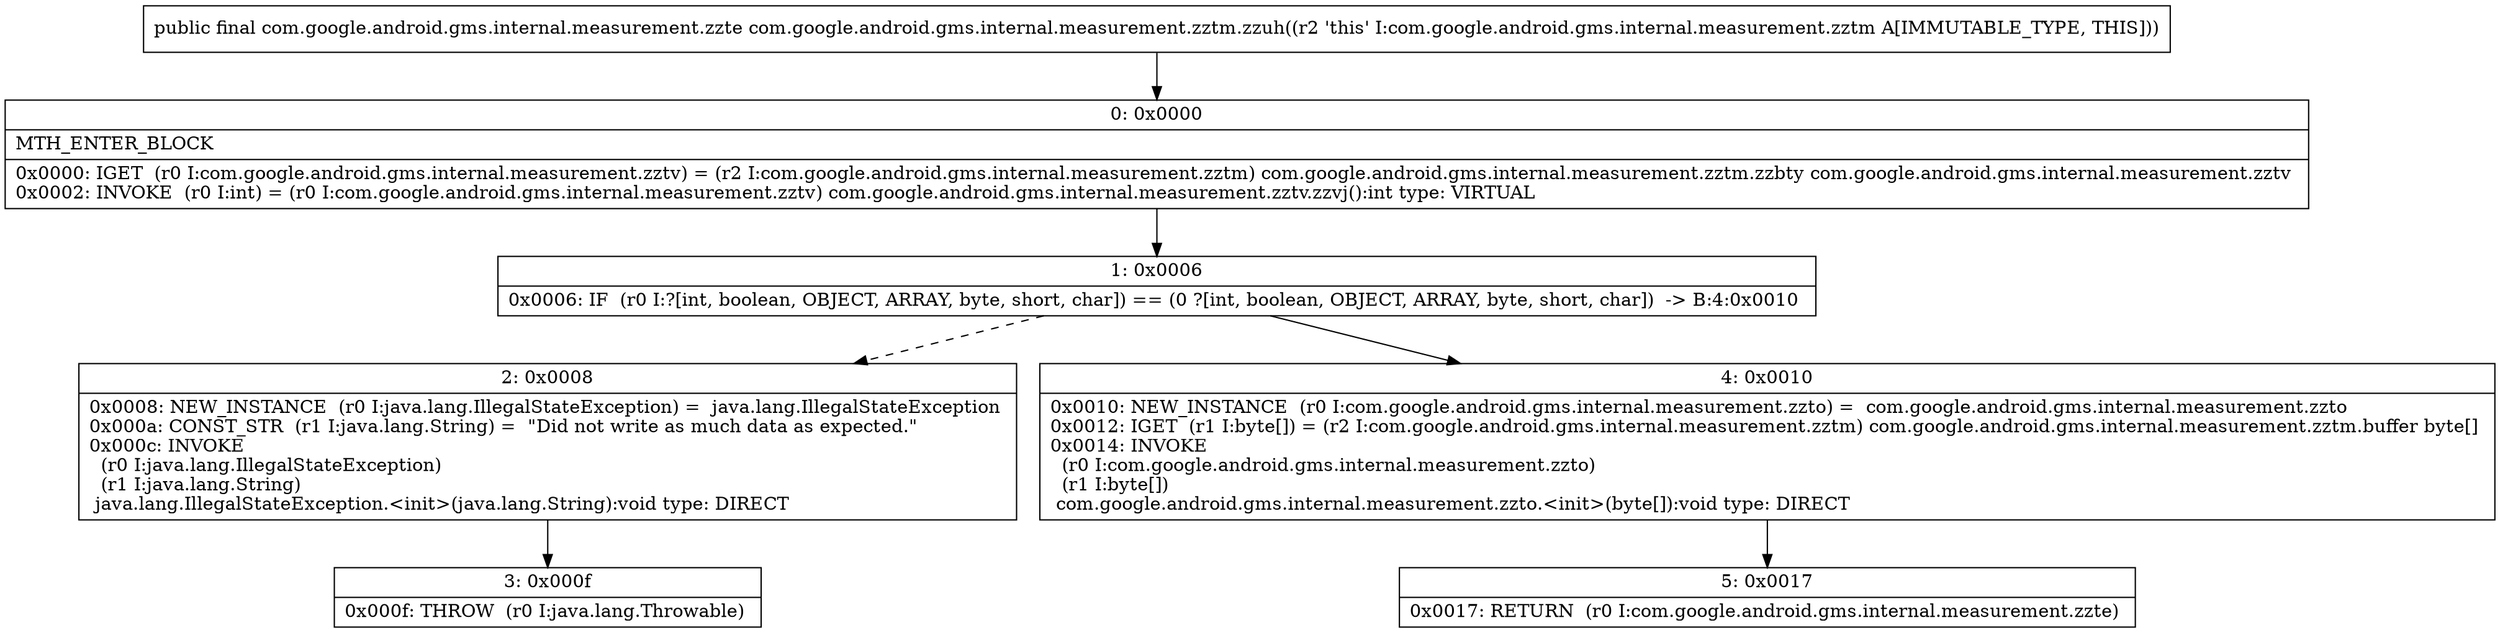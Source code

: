 digraph "CFG forcom.google.android.gms.internal.measurement.zztm.zzuh()Lcom\/google\/android\/gms\/internal\/measurement\/zzte;" {
Node_0 [shape=record,label="{0\:\ 0x0000|MTH_ENTER_BLOCK\l|0x0000: IGET  (r0 I:com.google.android.gms.internal.measurement.zztv) = (r2 I:com.google.android.gms.internal.measurement.zztm) com.google.android.gms.internal.measurement.zztm.zzbty com.google.android.gms.internal.measurement.zztv \l0x0002: INVOKE  (r0 I:int) = (r0 I:com.google.android.gms.internal.measurement.zztv) com.google.android.gms.internal.measurement.zztv.zzvj():int type: VIRTUAL \l}"];
Node_1 [shape=record,label="{1\:\ 0x0006|0x0006: IF  (r0 I:?[int, boolean, OBJECT, ARRAY, byte, short, char]) == (0 ?[int, boolean, OBJECT, ARRAY, byte, short, char])  \-\> B:4:0x0010 \l}"];
Node_2 [shape=record,label="{2\:\ 0x0008|0x0008: NEW_INSTANCE  (r0 I:java.lang.IllegalStateException) =  java.lang.IllegalStateException \l0x000a: CONST_STR  (r1 I:java.lang.String) =  \"Did not write as much data as expected.\" \l0x000c: INVOKE  \l  (r0 I:java.lang.IllegalStateException)\l  (r1 I:java.lang.String)\l java.lang.IllegalStateException.\<init\>(java.lang.String):void type: DIRECT \l}"];
Node_3 [shape=record,label="{3\:\ 0x000f|0x000f: THROW  (r0 I:java.lang.Throwable) \l}"];
Node_4 [shape=record,label="{4\:\ 0x0010|0x0010: NEW_INSTANCE  (r0 I:com.google.android.gms.internal.measurement.zzto) =  com.google.android.gms.internal.measurement.zzto \l0x0012: IGET  (r1 I:byte[]) = (r2 I:com.google.android.gms.internal.measurement.zztm) com.google.android.gms.internal.measurement.zztm.buffer byte[] \l0x0014: INVOKE  \l  (r0 I:com.google.android.gms.internal.measurement.zzto)\l  (r1 I:byte[])\l com.google.android.gms.internal.measurement.zzto.\<init\>(byte[]):void type: DIRECT \l}"];
Node_5 [shape=record,label="{5\:\ 0x0017|0x0017: RETURN  (r0 I:com.google.android.gms.internal.measurement.zzte) \l}"];
MethodNode[shape=record,label="{public final com.google.android.gms.internal.measurement.zzte com.google.android.gms.internal.measurement.zztm.zzuh((r2 'this' I:com.google.android.gms.internal.measurement.zztm A[IMMUTABLE_TYPE, THIS])) }"];
MethodNode -> Node_0;
Node_0 -> Node_1;
Node_1 -> Node_2[style=dashed];
Node_1 -> Node_4;
Node_2 -> Node_3;
Node_4 -> Node_5;
}

